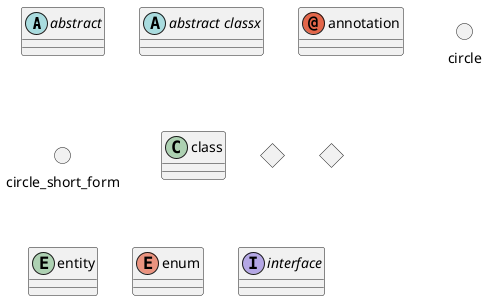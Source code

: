 
@startuml
abstract        abstract
abstract class  "abstract classx"
annotation      annotation
circle          circle
()              circle_short_form
class           class
diamond         diamond
<>              diamond_short_form
entity          entity
enum            enum
interface       interface
@enduml

@startuml
participant Server as S
participant Client as C

C -> S: Connection Request (socket created)
S -> C: AppSocket accepted
==LoginProcess==

S->C:Requesting Login Details
C->S:Login Details
==e==
S -> C: Get Game Settings
C -> S: Game Settings Dialog
==MatchMaking==

==E==
'
'group My own label [My own label 2]
'    Server -> Log : Log attack start
'    loop 1000 times
'        Server -> Client: DNS Attack
'    end
'    Server -> Log : Log attack end
'end
@enduml
@startuml
while (wrong u?)
  :read data;
endwhile
:aa;
@enduml
@startuml
start
if (condition A) then (yes)
  :Text 1;
elseif (condition B) then (yes)
  :Text 2;
  stop
(no) elseif (condition C) then (yes)
  :Text 3;
(no) elseif (condition D) then (yes)
  :Text 4;
else (nothing)
  :Text else;
endif
stop
@enduml
